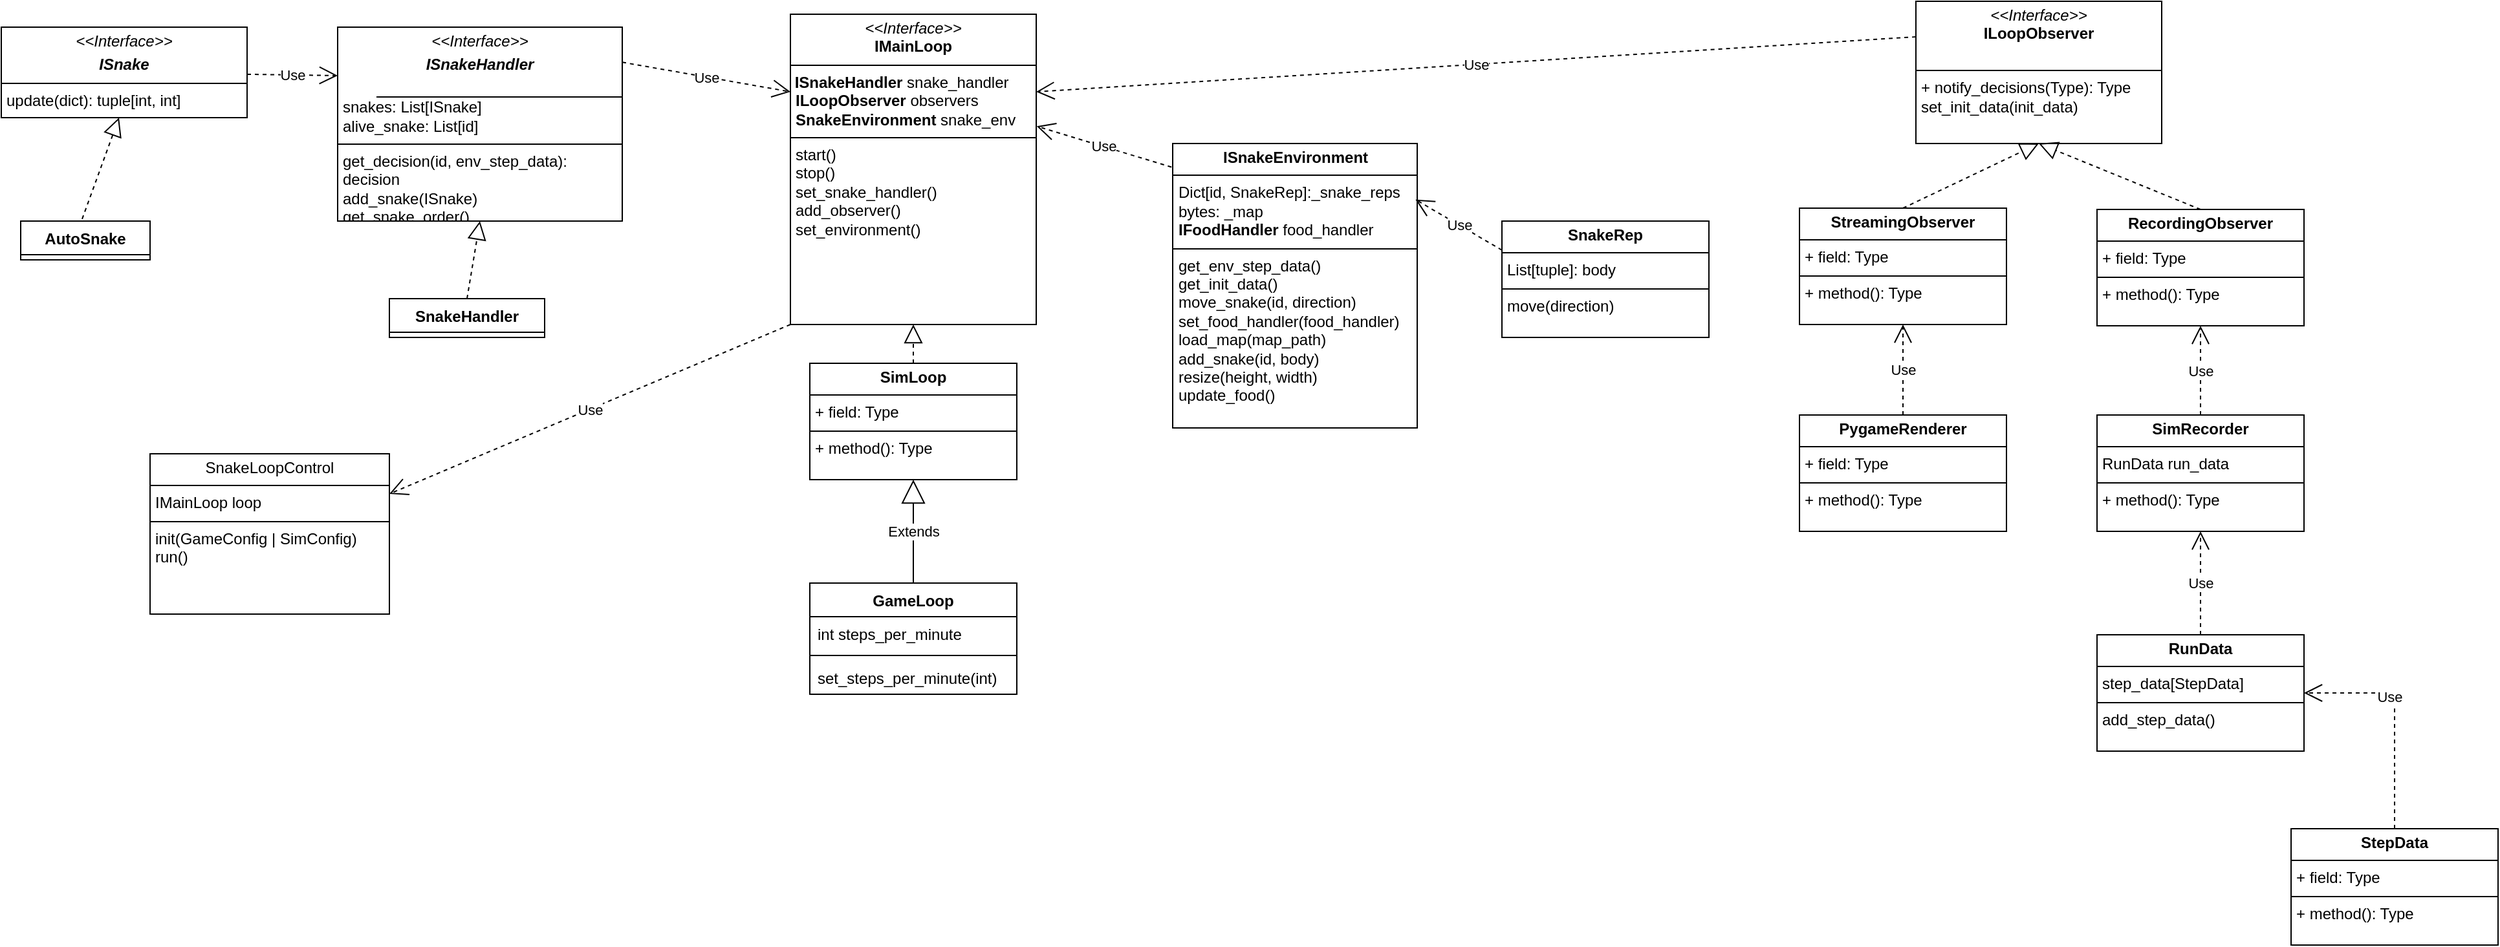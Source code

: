 <mxfile version="25.0.3">
  <diagram id="C5RBs43oDa-KdzZeNtuy" name="Page-1">
    <mxGraphModel dx="1195" dy="650" grid="1" gridSize="10" guides="1" tooltips="1" connect="1" arrows="1" fold="1" page="1" pageScale="1" pageWidth="827" pageHeight="1169" math="0" shadow="0">
      <root>
        <mxCell id="WIyWlLk6GJQsqaUBKTNV-0" />
        <mxCell id="WIyWlLk6GJQsqaUBKTNV-1" parent="WIyWlLk6GJQsqaUBKTNV-0" />
        <mxCell id="I0GCXpHEwzcu1ScY68n5-5" value="AutoSnake" style="swimlane;fontStyle=1;align=center;verticalAlign=top;childLayout=stackLayout;horizontal=1;startSize=26;horizontalStack=0;resizeParent=1;resizeParentMax=0;resizeLast=0;collapsible=1;marginBottom=0;whiteSpace=wrap;html=1;" parent="WIyWlLk6GJQsqaUBKTNV-1" vertex="1" collapsed="1">
          <mxGeometry x="105" y="190" width="100" height="30" as="geometry">
            <mxRectangle x="105" y="190" width="160" height="60" as="alternateBounds" />
          </mxGeometry>
        </mxCell>
        <mxCell id="I0GCXpHEwzcu1ScY68n5-7" value="" style="line;strokeWidth=1;fillColor=none;align=left;verticalAlign=middle;spacingTop=-1;spacingLeft=3;spacingRight=3;rotatable=0;labelPosition=right;points=[];portConstraint=eastwest;strokeColor=inherit;" parent="I0GCXpHEwzcu1ScY68n5-5" vertex="1">
          <mxGeometry y="26" width="160" height="8" as="geometry" />
        </mxCell>
        <mxCell id="I0GCXpHEwzcu1ScY68n5-8" value="update&lt;span style=&quot;background-color: initial;&quot;&gt;(dict): tuple[int, int&lt;/span&gt;&lt;span style=&quot;background-color: initial;&quot;&gt;]&lt;/span&gt;" style="text;strokeColor=none;fillColor=none;align=left;verticalAlign=top;spacingLeft=4;spacingRight=4;overflow=hidden;rotatable=0;points=[[0,0.5],[1,0.5]];portConstraint=eastwest;whiteSpace=wrap;html=1;" parent="I0GCXpHEwzcu1ScY68n5-5" vertex="1">
          <mxGeometry y="34" width="160" height="26" as="geometry" />
        </mxCell>
        <mxCell id="I0GCXpHEwzcu1ScY68n5-9" value="&lt;p style=&quot;margin:0px;margin-top:4px;text-align:center;&quot;&gt;&lt;i&gt;&amp;lt;&amp;lt;Interface&amp;gt;&amp;gt;&lt;/i&gt;&lt;/p&gt;&lt;p style=&quot;margin:0px;margin-top:4px;text-align:center;&quot;&gt;&lt;i&gt;&lt;b&gt;ISnake&lt;/b&gt;&lt;/i&gt;&lt;/p&gt;&lt;hr size=&quot;1&quot; style=&quot;border-style:solid;&quot;&gt;&lt;p style=&quot;margin:0px;margin-left:4px;&quot;&gt;update&lt;span style=&quot;background-color: initial;&quot;&gt;(dict): tuple[int, int&lt;/span&gt;&lt;span style=&quot;background-color: initial;&quot;&gt;]&lt;/span&gt;&lt;/p&gt;" style="verticalAlign=top;align=left;overflow=fill;html=1;whiteSpace=wrap;" parent="WIyWlLk6GJQsqaUBKTNV-1" vertex="1">
          <mxGeometry x="90" y="40" width="190" height="70" as="geometry" />
        </mxCell>
        <mxCell id="I0GCXpHEwzcu1ScY68n5-10" value="" style="endArrow=block;dashed=1;endFill=0;endSize=12;html=1;rounded=0;exitX=0.475;exitY=-0.053;exitDx=0;exitDy=0;exitPerimeter=0;entryX=0.479;entryY=1;entryDx=0;entryDy=0;entryPerimeter=0;" parent="WIyWlLk6GJQsqaUBKTNV-1" source="I0GCXpHEwzcu1ScY68n5-5" target="I0GCXpHEwzcu1ScY68n5-9" edge="1">
          <mxGeometry width="160" relative="1" as="geometry">
            <mxPoint x="260" y="230" as="sourcePoint" />
            <mxPoint x="420" y="230" as="targetPoint" />
            <Array as="points" />
          </mxGeometry>
        </mxCell>
        <mxCell id="I0GCXpHEwzcu1ScY68n5-11" value="SnakeHandler" style="swimlane;fontStyle=1;align=center;verticalAlign=top;childLayout=stackLayout;horizontal=1;startSize=26;horizontalStack=0;resizeParent=1;resizeParentMax=0;resizeLast=0;collapsible=1;marginBottom=0;whiteSpace=wrap;html=1;" parent="WIyWlLk6GJQsqaUBKTNV-1" vertex="1" collapsed="1">
          <mxGeometry x="390" y="250" width="120" height="30" as="geometry">
            <mxRectangle x="390" y="250" width="190" height="60" as="alternateBounds" />
          </mxGeometry>
        </mxCell>
        <mxCell id="I0GCXpHEwzcu1ScY68n5-12" value="List[ISnake]" style="text;strokeColor=none;fillColor=none;align=left;verticalAlign=top;spacingLeft=4;spacingRight=4;overflow=hidden;rotatable=0;points=[[0,0.5],[1,0.5]];portConstraint=eastwest;whiteSpace=wrap;html=1;" parent="I0GCXpHEwzcu1ScY68n5-11" vertex="1">
          <mxGeometry y="26" width="190" height="26" as="geometry" />
        </mxCell>
        <mxCell id="I0GCXpHEwzcu1ScY68n5-13" value="" style="line;strokeWidth=1;fillColor=none;align=left;verticalAlign=middle;spacingTop=-1;spacingLeft=3;spacingRight=3;rotatable=0;labelPosition=right;points=[];portConstraint=eastwest;strokeColor=inherit;" parent="I0GCXpHEwzcu1ScY68n5-11" vertex="1">
          <mxGeometry y="52" width="190" height="8" as="geometry" />
        </mxCell>
        <mxCell id="I0GCXpHEwzcu1ScY68n5-15" value="Use" style="endArrow=open;endSize=12;dashed=1;html=1;rounded=0;entryX=0;entryY=0.25;entryDx=0;entryDy=0;" parent="WIyWlLk6GJQsqaUBKTNV-1" source="I0GCXpHEwzcu1ScY68n5-9" target="I0GCXpHEwzcu1ScY68n5-20" edge="1">
          <mxGeometry width="160" relative="1" as="geometry">
            <mxPoint x="300" y="285" as="sourcePoint" />
            <mxPoint x="460" y="285" as="targetPoint" />
          </mxGeometry>
        </mxCell>
        <mxCell id="I0GCXpHEwzcu1ScY68n5-20" value="&lt;p style=&quot;margin:0px;margin-top:4px;text-align:center;&quot;&gt;&lt;i&gt;&amp;lt;&amp;lt;Interface&amp;gt;&amp;gt;&lt;/i&gt;&lt;br&gt;&lt;/p&gt;&lt;p style=&quot;margin:0px;margin-top:4px;text-align:center;&quot;&gt;&lt;i&gt;&lt;b&gt;ISnakeHandler&lt;/b&gt;&lt;/i&gt;&lt;/p&gt;&lt;p style=&quot;margin:0px;margin-top:4px;text-align:center;&quot;&gt;&lt;i&gt;&lt;b&gt;&lt;br&gt;&lt;/b&gt;&lt;/i&gt;&lt;/p&gt;&lt;p style=&quot;margin:0px;margin-left:4px;&quot;&gt;&lt;span style=&quot;background-color: initial;&quot;&gt;snakes: List[ISnake]&lt;/span&gt;&lt;/p&gt;&lt;p style=&quot;margin:0px;margin-left:4px;&quot;&gt;&lt;span style=&quot;background-color: initial;&quot;&gt;alive_snake: List[id]&lt;/span&gt;&lt;/p&gt;&lt;hr size=&quot;1&quot; style=&quot;border-style:solid;&quot;&gt;&lt;p style=&quot;margin:0px;margin-left:4px;&quot;&gt;&lt;span style=&quot;color: rgba(0, 0, 0, 0); font-family: monospace; font-size: 0px; text-wrap-mode: nowrap;&quot;&gt;%3CmxGraphModel%3E%3Croot%3E%3CmxCell%20id%3D%220%22%2F%3E%3CmxCell%20id%3D%221%22%20parent%3D%220%22%2F%3E%3CmxCell%20id%3D%222%22%20value%3D%22getDecisions()%3A%20dict%5Bid%2C%20decision%5D%22%20style%3D%22text%3BstrokeColor%3Dnone%3BfillColor%3Dnone%3Balign%3Dleft%3BverticalAlign%3Dtop%3BspacingLeft%3D4%3BspacingRight%3D4%3Boverflow%3Dhidden%3Brotatable%3D0%3Bpoints%3D%5B%5B0%2C0.5%5D%2C%5B1%2C0.5%5D%5D%3BportConstraint%3Deastwest%3BwhiteSpace%3Dwrap%3Bhtml%3D1%3B%22%20vertex%3D%221%22%20parent%3D%221%22%3E%3CmxGeometry%20x%3D%22390%22%20y%3D%22310%22%20width%3D%22190%22%20height%3D%2230%22%20as%3D%22geometry%22%2F%3E%3C%2FmxCell%3E%3C%2Froot%3E%3C%2FmxGraphModel%3E&lt;/span&gt;&lt;span style=&quot;color: rgba(0, 0, 0, 0); font-family: monospace; font-size: 0px; text-wrap-mode: nowrap; background-color: initial;&quot;&gt;%3CmxGraphModel%3E%3Croot%3E%3CmxCell%20id%3D%220%22%2F%3E%3CmxCell%20id%3D%221%22%20parent%3D%220%22%2F%3E%3CmxCell%20id%3D%222%22%20value%3D%22getDecisions()%3A%20dict%5Bid%2C%20decision%5D%22%20style%3D%22text%3BstrokeColor%3Dnone%3BfillColor%3Dnone%3Balign%3Dleft%3BverticalAlign%3Dtop%3BspacingLeft%3D4%3BspacingRight%3D4%3Boverflow%3Dhidden%3Brotatable%3D0%3Bpoints%3D%5B%5B0%2C0.5%5D%2C%5B1%2C0.5%5D%5D%3BportConstraint%3Deastwest%3BwhiteSpace%3Dwrap%3Bhtml%3D1%3B%22%20vertex%3D%221%22%20parent%3D%221%22%3E%3CmxGeometry%20x%3D%22390%22%20y%3D%22310%22%20width%3D%22190%22%20height%3D%2230%22%20as%3D%22geometry%22%2F%3E%3C%2FmxCell%3E%3C%2Froot%3E%3C%2FmxGraphModel%3E&lt;/span&gt;&lt;span style=&quot;background-color: initial;&quot;&gt;get_decision(id, env_step_data): decision&lt;/span&gt;&lt;/p&gt;&lt;p style=&quot;margin:0px;margin-left:4px;&quot;&gt;&lt;span style=&quot;background-color: initial;&quot;&gt;add_snake(ISnake)&lt;/span&gt;&lt;/p&gt;&lt;p style=&quot;margin:0px;margin-left:4px;&quot;&gt;&lt;span style=&quot;background-color: initial;&quot;&gt;get_snake_order()&lt;/span&gt;&lt;/p&gt;" style="verticalAlign=top;align=left;overflow=fill;html=1;whiteSpace=wrap;" parent="WIyWlLk6GJQsqaUBKTNV-1" vertex="1">
          <mxGeometry x="350" y="40" width="220" height="150" as="geometry" />
        </mxCell>
        <mxCell id="I0GCXpHEwzcu1ScY68n5-23" value="" style="line;strokeWidth=1;fillColor=none;align=left;verticalAlign=middle;spacingTop=-1;spacingLeft=3;spacingRight=3;rotatable=0;labelPosition=right;points=[];portConstraint=eastwest;strokeColor=inherit;" parent="WIyWlLk6GJQsqaUBKTNV-1" vertex="1">
          <mxGeometry x="380" y="90" width="190" height="8" as="geometry" />
        </mxCell>
        <mxCell id="I0GCXpHEwzcu1ScY68n5-21" value="" style="endArrow=block;dashed=1;endFill=0;endSize=12;html=1;rounded=0;entryX=0.5;entryY=1;entryDx=0;entryDy=0;exitX=0.5;exitY=0;exitDx=0;exitDy=0;" parent="WIyWlLk6GJQsqaUBKTNV-1" source="I0GCXpHEwzcu1ScY68n5-11" target="I0GCXpHEwzcu1ScY68n5-20" edge="1">
          <mxGeometry width="160" relative="1" as="geometry">
            <mxPoint x="480" y="250" as="sourcePoint" />
            <mxPoint x="640" y="250" as="targetPoint" />
          </mxGeometry>
        </mxCell>
        <mxCell id="I0GCXpHEwzcu1ScY68n5-25" value="&lt;p style=&quot;margin:0px;margin-top:4px;text-align:center;&quot;&gt;&lt;i&gt;&amp;lt;&amp;lt;Interface&amp;gt;&amp;gt;&lt;/i&gt;&lt;br&gt;&lt;b&gt;IMainLoop&lt;/b&gt;&lt;/p&gt;&lt;hr size=&quot;1&quot; style=&quot;border-style:solid;&quot;&gt;&lt;p style=&quot;margin: 4px 0px 0px;&quot;&gt;&lt;b style=&quot;&quot;&gt;&amp;nbsp;ISnakeHandler&lt;/b&gt;&lt;span style=&quot;background-color: initial;&quot;&gt;&amp;nbsp;snake_handler&lt;/span&gt;&lt;/p&gt;&lt;p style=&quot;margin: 0px 0px 0px 4px;&quot;&gt;&lt;b style=&quot;background-color: initial;&quot;&gt;ILoopObserver&lt;/b&gt;&amp;nbsp;observers&lt;/p&gt;&lt;p style=&quot;margin: 0px 0px 0px 4px;&quot;&gt;&lt;b&gt;SnakeEnvironment &lt;/b&gt;snake_env&lt;span style=&quot;background-color: initial;&quot;&gt;&amp;nbsp;&lt;/span&gt;&lt;/p&gt;&lt;hr size=&quot;1&quot; style=&quot;border-style: solid;&quot;&gt;&lt;p style=&quot;margin:0px;margin-left:4px;&quot;&gt;&lt;span style=&quot;background-color: initial;&quot;&gt;start()&lt;/span&gt;&lt;/p&gt;&lt;p style=&quot;margin:0px;margin-left:4px;&quot;&gt;&lt;span style=&quot;background-color: initial;&quot;&gt;stop()&lt;/span&gt;&lt;/p&gt;&lt;p style=&quot;margin:0px;margin-left:4px;&quot;&gt;set_snake_handler()&lt;/p&gt;&lt;p style=&quot;margin:0px;margin-left:4px;&quot;&gt;add_observer()&lt;/p&gt;&lt;p style=&quot;margin:0px;margin-left:4px;&quot;&gt;set_environment()&lt;/p&gt;" style="verticalAlign=top;align=left;overflow=fill;html=1;whiteSpace=wrap;" parent="WIyWlLk6GJQsqaUBKTNV-1" vertex="1">
          <mxGeometry x="700" y="30" width="190" height="240" as="geometry" />
        </mxCell>
        <mxCell id="I0GCXpHEwzcu1ScY68n5-26" value="Use" style="endArrow=open;endSize=12;dashed=1;html=1;rounded=0;exitX=1;exitY=0.181;exitDx=0;exitDy=0;exitPerimeter=0;entryX=0;entryY=0.25;entryDx=0;entryDy=0;" parent="WIyWlLk6GJQsqaUBKTNV-1" source="I0GCXpHEwzcu1ScY68n5-20" target="I0GCXpHEwzcu1ScY68n5-25" edge="1">
          <mxGeometry width="160" relative="1" as="geometry">
            <mxPoint x="610" y="100" as="sourcePoint" />
            <mxPoint x="670" y="90" as="targetPoint" />
          </mxGeometry>
        </mxCell>
        <mxCell id="I0GCXpHEwzcu1ScY68n5-41" value="GameLoop" style="swimlane;fontStyle=1;align=center;verticalAlign=top;childLayout=stackLayout;horizontal=1;startSize=26;horizontalStack=0;resizeParent=1;resizeParentMax=0;resizeLast=0;collapsible=1;marginBottom=0;whiteSpace=wrap;html=1;" parent="WIyWlLk6GJQsqaUBKTNV-1" vertex="1">
          <mxGeometry x="715" y="470" width="160" height="86" as="geometry">
            <mxRectangle x="970" y="230" width="100" height="30" as="alternateBounds" />
          </mxGeometry>
        </mxCell>
        <mxCell id="I0GCXpHEwzcu1ScY68n5-42" value="int steps_per_minute" style="text;strokeColor=none;fillColor=none;align=left;verticalAlign=top;spacingLeft=4;spacingRight=4;overflow=hidden;rotatable=0;points=[[0,0.5],[1,0.5]];portConstraint=eastwest;whiteSpace=wrap;html=1;" parent="I0GCXpHEwzcu1ScY68n5-41" vertex="1">
          <mxGeometry y="26" width="160" height="26" as="geometry" />
        </mxCell>
        <mxCell id="I0GCXpHEwzcu1ScY68n5-43" value="" style="line;strokeWidth=1;fillColor=none;align=left;verticalAlign=middle;spacingTop=-1;spacingLeft=3;spacingRight=3;rotatable=0;labelPosition=right;points=[];portConstraint=eastwest;strokeColor=inherit;" parent="I0GCXpHEwzcu1ScY68n5-41" vertex="1">
          <mxGeometry y="52" width="160" height="8" as="geometry" />
        </mxCell>
        <mxCell id="I0GCXpHEwzcu1ScY68n5-44" value="set_steps_per_minute(int)" style="text;strokeColor=none;fillColor=none;align=left;verticalAlign=top;spacingLeft=4;spacingRight=4;overflow=hidden;rotatable=0;points=[[0,0.5],[1,0.5]];portConstraint=eastwest;whiteSpace=wrap;html=1;" parent="I0GCXpHEwzcu1ScY68n5-41" vertex="1">
          <mxGeometry y="60" width="160" height="26" as="geometry" />
        </mxCell>
        <mxCell id="I0GCXpHEwzcu1ScY68n5-49" value="&lt;p style=&quot;margin:0px;margin-top:4px;text-align:center;&quot;&gt;&lt;i&gt;&amp;lt;&amp;lt;Interface&amp;gt;&amp;gt;&lt;/i&gt;&lt;br&gt;&lt;b&gt;ILoopObserver&lt;/b&gt;&lt;/p&gt;&lt;br&gt;&lt;hr size=&quot;1&quot; style=&quot;border-style:solid;&quot;&gt;&lt;p style=&quot;margin:0px;margin-left:4px;&quot;&gt;+ notify_decisions(Type): Type&lt;br&gt;&lt;/p&gt;&lt;p style=&quot;margin:0px;margin-left:4px;&quot;&gt;set_init_data(init_data)&lt;/p&gt;" style="verticalAlign=top;align=left;overflow=fill;html=1;whiteSpace=wrap;" parent="WIyWlLk6GJQsqaUBKTNV-1" vertex="1">
          <mxGeometry x="1570" y="20" width="190" height="110" as="geometry" />
        </mxCell>
        <mxCell id="I0GCXpHEwzcu1ScY68n5-50" value="Use" style="endArrow=open;endSize=12;dashed=1;html=1;rounded=0;exitX=0;exitY=0.25;exitDx=0;exitDy=0;entryX=1;entryY=0.25;entryDx=0;entryDy=0;" parent="WIyWlLk6GJQsqaUBKTNV-1" source="I0GCXpHEwzcu1ScY68n5-49" target="I0GCXpHEwzcu1ScY68n5-25" edge="1">
          <mxGeometry width="160" relative="1" as="geometry">
            <mxPoint x="950" y="60" as="sourcePoint" />
            <mxPoint x="1000" y="110" as="targetPoint" />
          </mxGeometry>
        </mxCell>
        <mxCell id="I0GCXpHEwzcu1ScY68n5-51" value="&lt;p style=&quot;margin:0px;margin-top:4px;text-align:center;&quot;&gt;&lt;b&gt;StreamingObserver&lt;/b&gt;&lt;/p&gt;&lt;hr size=&quot;1&quot; style=&quot;border-style:solid;&quot;&gt;&lt;p style=&quot;margin:0px;margin-left:4px;&quot;&gt;+ field: Type&lt;/p&gt;&lt;hr size=&quot;1&quot; style=&quot;border-style:solid;&quot;&gt;&lt;p style=&quot;margin:0px;margin-left:4px;&quot;&gt;+ method(): Type&lt;/p&gt;" style="verticalAlign=top;align=left;overflow=fill;html=1;whiteSpace=wrap;" parent="WIyWlLk6GJQsqaUBKTNV-1" vertex="1">
          <mxGeometry x="1480" y="180" width="160" height="90" as="geometry" />
        </mxCell>
        <mxCell id="I0GCXpHEwzcu1ScY68n5-52" value="&lt;p style=&quot;margin:0px;margin-top:4px;text-align:center;&quot;&gt;&lt;b&gt;RecordingObserver&lt;/b&gt;&lt;/p&gt;&lt;hr size=&quot;1&quot; style=&quot;border-style:solid;&quot;&gt;&lt;p style=&quot;margin:0px;margin-left:4px;&quot;&gt;+ field: Type&lt;/p&gt;&lt;hr size=&quot;1&quot; style=&quot;border-style:solid;&quot;&gt;&lt;p style=&quot;margin:0px;margin-left:4px;&quot;&gt;+ method(): Type&lt;/p&gt;" style="verticalAlign=top;align=left;overflow=fill;html=1;whiteSpace=wrap;" parent="WIyWlLk6GJQsqaUBKTNV-1" vertex="1">
          <mxGeometry x="1710" y="181" width="160" height="90" as="geometry" />
        </mxCell>
        <mxCell id="I0GCXpHEwzcu1ScY68n5-53" value="&lt;p style=&quot;margin:0px;margin-top:4px;text-align:center;&quot;&gt;&lt;b&gt;SimRecorder&lt;/b&gt;&lt;/p&gt;&lt;hr size=&quot;1&quot; style=&quot;border-style:solid;&quot;&gt;&lt;p style=&quot;margin:0px;margin-left:4px;&quot;&gt;RunData run_data&lt;/p&gt;&lt;hr size=&quot;1&quot; style=&quot;border-style:solid;&quot;&gt;&lt;p style=&quot;margin:0px;margin-left:4px;&quot;&gt;+ method(): Type&lt;/p&gt;" style="verticalAlign=top;align=left;overflow=fill;html=1;whiteSpace=wrap;" parent="WIyWlLk6GJQsqaUBKTNV-1" vertex="1">
          <mxGeometry x="1710" y="340" width="160" height="90" as="geometry" />
        </mxCell>
        <mxCell id="I0GCXpHEwzcu1ScY68n5-54" value="&lt;p style=&quot;margin:0px;margin-top:4px;text-align:center;&quot;&gt;&lt;b&gt;PygameRenderer&lt;/b&gt;&lt;/p&gt;&lt;hr size=&quot;1&quot; style=&quot;border-style:solid;&quot;&gt;&lt;p style=&quot;margin:0px;margin-left:4px;&quot;&gt;+ field: Type&lt;/p&gt;&lt;hr size=&quot;1&quot; style=&quot;border-style:solid;&quot;&gt;&lt;p style=&quot;margin:0px;margin-left:4px;&quot;&gt;+ method(): Type&lt;/p&gt;" style="verticalAlign=top;align=left;overflow=fill;html=1;whiteSpace=wrap;" parent="WIyWlLk6GJQsqaUBKTNV-1" vertex="1">
          <mxGeometry x="1480" y="340" width="160" height="90" as="geometry" />
        </mxCell>
        <mxCell id="I0GCXpHEwzcu1ScY68n5-55" value="" style="endArrow=block;dashed=1;endFill=0;endSize=12;html=1;rounded=0;entryX=0.5;entryY=1;entryDx=0;entryDy=0;exitX=0.5;exitY=0;exitDx=0;exitDy=0;" parent="WIyWlLk6GJQsqaUBKTNV-1" source="I0GCXpHEwzcu1ScY68n5-51" target="I0GCXpHEwzcu1ScY68n5-49" edge="1">
          <mxGeometry width="160" relative="1" as="geometry">
            <mxPoint x="1190" y="450" as="sourcePoint" />
            <mxPoint x="1350" y="450" as="targetPoint" />
          </mxGeometry>
        </mxCell>
        <mxCell id="I0GCXpHEwzcu1ScY68n5-56" value="" style="endArrow=block;dashed=1;endFill=0;endSize=12;html=1;rounded=0;entryX=0.5;entryY=1;entryDx=0;entryDy=0;exitX=0.5;exitY=0;exitDx=0;exitDy=0;" parent="WIyWlLk6GJQsqaUBKTNV-1" source="I0GCXpHEwzcu1ScY68n5-52" target="I0GCXpHEwzcu1ScY68n5-49" edge="1">
          <mxGeometry width="160" relative="1" as="geometry">
            <mxPoint x="1190" y="450" as="sourcePoint" />
            <mxPoint x="1350" y="450" as="targetPoint" />
          </mxGeometry>
        </mxCell>
        <mxCell id="I0GCXpHEwzcu1ScY68n5-57" value="Use" style="endArrow=open;endSize=12;dashed=1;html=1;rounded=0;entryX=0.5;entryY=1;entryDx=0;entryDy=0;exitX=0.5;exitY=0;exitDx=0;exitDy=0;" parent="WIyWlLk6GJQsqaUBKTNV-1" source="I0GCXpHEwzcu1ScY68n5-54" target="I0GCXpHEwzcu1ScY68n5-51" edge="1">
          <mxGeometry width="160" relative="1" as="geometry">
            <mxPoint x="1190" y="450" as="sourcePoint" />
            <mxPoint x="1350" y="450" as="targetPoint" />
          </mxGeometry>
        </mxCell>
        <mxCell id="I0GCXpHEwzcu1ScY68n5-58" value="Use" style="endArrow=open;endSize=12;dashed=1;html=1;rounded=0;entryX=0.5;entryY=1;entryDx=0;entryDy=0;exitX=0.5;exitY=0;exitDx=0;exitDy=0;" parent="WIyWlLk6GJQsqaUBKTNV-1" source="I0GCXpHEwzcu1ScY68n5-53" target="I0GCXpHEwzcu1ScY68n5-52" edge="1">
          <mxGeometry width="160" relative="1" as="geometry">
            <mxPoint x="1190" y="450" as="sourcePoint" />
            <mxPoint x="1350" y="450" as="targetPoint" />
          </mxGeometry>
        </mxCell>
        <mxCell id="I0GCXpHEwzcu1ScY68n5-59" value="&lt;p style=&quot;margin:0px;margin-top:4px;text-align:center;&quot;&gt;SnakeLoopControl&lt;/p&gt;&lt;hr size=&quot;1&quot; style=&quot;border-style:solid;&quot;&gt;&lt;p style=&quot;margin:0px;margin-left:4px;&quot;&gt;IMainLoop loop&lt;/p&gt;&lt;hr size=&quot;1&quot; style=&quot;border-style:solid;&quot;&gt;&lt;p style=&quot;margin:0px;margin-left:4px;&quot;&gt;&lt;span style=&quot;background-color: initial;&quot;&gt;init(GameConfig | SimConfig)&lt;/span&gt;&lt;/p&gt;&lt;p style=&quot;margin:0px;margin-left:4px;&quot;&gt;run()&lt;/p&gt;" style="verticalAlign=top;align=left;overflow=fill;html=1;whiteSpace=wrap;" parent="WIyWlLk6GJQsqaUBKTNV-1" vertex="1">
          <mxGeometry x="205" y="370" width="185" height="124" as="geometry" />
        </mxCell>
        <mxCell id="a78DGkxKJi8IfJ7WN0z9-0" value="Use" style="endArrow=open;endSize=12;dashed=1;html=1;rounded=0;exitX=0;exitY=1;exitDx=0;exitDy=0;entryX=1;entryY=0.25;entryDx=0;entryDy=0;" parent="WIyWlLk6GJQsqaUBKTNV-1" source="I0GCXpHEwzcu1ScY68n5-25" target="I0GCXpHEwzcu1ScY68n5-59" edge="1">
          <mxGeometry width="160" relative="1" as="geometry">
            <mxPoint x="650" y="400" as="sourcePoint" />
            <mxPoint x="810" y="400" as="targetPoint" />
          </mxGeometry>
        </mxCell>
        <mxCell id="a78DGkxKJi8IfJ7WN0z9-1" value="&lt;p style=&quot;margin:0px;margin-top:4px;text-align:center;&quot;&gt;&lt;b&gt;RunData&lt;/b&gt;&lt;/p&gt;&lt;hr size=&quot;1&quot; style=&quot;border-style:solid;&quot;&gt;&lt;p style=&quot;margin:0px;margin-left:4px;&quot;&gt;step_data[StepData]&lt;/p&gt;&lt;hr size=&quot;1&quot; style=&quot;border-style:solid;&quot;&gt;&lt;p style=&quot;margin:0px;margin-left:4px;&quot;&gt;add_step_data()&lt;/p&gt;" style="verticalAlign=top;align=left;overflow=fill;html=1;whiteSpace=wrap;" parent="WIyWlLk6GJQsqaUBKTNV-1" vertex="1">
          <mxGeometry x="1710" y="510" width="160" height="90" as="geometry" />
        </mxCell>
        <mxCell id="a78DGkxKJi8IfJ7WN0z9-2" value="&lt;p style=&quot;margin:0px;margin-top:4px;text-align:center;&quot;&gt;&lt;b&gt;StepData&lt;/b&gt;&lt;/p&gt;&lt;hr size=&quot;1&quot; style=&quot;border-style:solid;&quot;&gt;&lt;p style=&quot;margin:0px;margin-left:4px;&quot;&gt;+ field: Type&lt;/p&gt;&lt;hr size=&quot;1&quot; style=&quot;border-style:solid;&quot;&gt;&lt;p style=&quot;margin:0px;margin-left:4px;&quot;&gt;+ method(): Type&lt;/p&gt;" style="verticalAlign=top;align=left;overflow=fill;html=1;whiteSpace=wrap;" parent="WIyWlLk6GJQsqaUBKTNV-1" vertex="1">
          <mxGeometry x="1860" y="660" width="160" height="90" as="geometry" />
        </mxCell>
        <mxCell id="a78DGkxKJi8IfJ7WN0z9-3" value="Use" style="endArrow=open;endSize=12;dashed=1;html=1;rounded=0;entryX=1;entryY=0.5;entryDx=0;entryDy=0;exitX=0.5;exitY=0;exitDx=0;exitDy=0;" parent="WIyWlLk6GJQsqaUBKTNV-1" source="a78DGkxKJi8IfJ7WN0z9-2" target="a78DGkxKJi8IfJ7WN0z9-1" edge="1">
          <mxGeometry x="0.173" y="4" width="160" relative="1" as="geometry">
            <mxPoint x="1900" y="645" as="sourcePoint" />
            <mxPoint x="1980" y="540" as="targetPoint" />
            <Array as="points">
              <mxPoint x="1940" y="555" />
            </Array>
            <mxPoint as="offset" />
          </mxGeometry>
        </mxCell>
        <mxCell id="a78DGkxKJi8IfJ7WN0z9-4" value="Use" style="endArrow=open;endSize=12;dashed=1;html=1;rounded=0;entryX=0.5;entryY=1;entryDx=0;entryDy=0;exitX=0.5;exitY=0;exitDx=0;exitDy=0;" parent="WIyWlLk6GJQsqaUBKTNV-1" source="a78DGkxKJi8IfJ7WN0z9-1" target="I0GCXpHEwzcu1ScY68n5-53" edge="1">
          <mxGeometry width="160" relative="1" as="geometry">
            <mxPoint x="1480" y="480" as="sourcePoint" />
            <mxPoint x="1640" y="480" as="targetPoint" />
          </mxGeometry>
        </mxCell>
        <mxCell id="a78DGkxKJi8IfJ7WN0z9-5" value="&lt;p style=&quot;margin:0px;margin-top:4px;text-align:center;&quot;&gt;&lt;b&gt;Sim&lt;/b&gt;&lt;b style=&quot;background-color: initial;&quot;&gt;Loop&lt;/b&gt;&lt;/p&gt;&lt;hr size=&quot;1&quot; style=&quot;border-style:solid;&quot;&gt;&lt;p style=&quot;margin:0px;margin-left:4px;&quot;&gt;+ field: Type&lt;/p&gt;&lt;hr size=&quot;1&quot; style=&quot;border-style:solid;&quot;&gt;&lt;p style=&quot;margin:0px;margin-left:4px;&quot;&gt;+ method(): Type&lt;/p&gt;" style="verticalAlign=top;align=left;overflow=fill;html=1;whiteSpace=wrap;" parent="WIyWlLk6GJQsqaUBKTNV-1" vertex="1">
          <mxGeometry x="715" y="300" width="160" height="90" as="geometry" />
        </mxCell>
        <mxCell id="a78DGkxKJi8IfJ7WN0z9-6" value="Extends" style="endArrow=block;endSize=16;endFill=0;html=1;rounded=0;exitX=0.5;exitY=0;exitDx=0;exitDy=0;entryX=0.5;entryY=1;entryDx=0;entryDy=0;" parent="WIyWlLk6GJQsqaUBKTNV-1" source="I0GCXpHEwzcu1ScY68n5-41" target="a78DGkxKJi8IfJ7WN0z9-5" edge="1">
          <mxGeometry width="160" relative="1" as="geometry">
            <mxPoint x="660" y="280" as="sourcePoint" />
            <mxPoint x="820" y="280" as="targetPoint" />
          </mxGeometry>
        </mxCell>
        <mxCell id="a78DGkxKJi8IfJ7WN0z9-7" value="" style="endArrow=block;dashed=1;endFill=0;endSize=12;html=1;rounded=0;entryX=0.5;entryY=1;entryDx=0;entryDy=0;exitX=0.5;exitY=0;exitDx=0;exitDy=0;" parent="WIyWlLk6GJQsqaUBKTNV-1" source="a78DGkxKJi8IfJ7WN0z9-5" target="I0GCXpHEwzcu1ScY68n5-25" edge="1">
          <mxGeometry width="160" relative="1" as="geometry">
            <mxPoint x="660" y="280" as="sourcePoint" />
            <mxPoint x="820" y="280" as="targetPoint" />
          </mxGeometry>
        </mxCell>
        <mxCell id="B9DFInRm1YpA9jyWy3Q3-0" value="&lt;p style=&quot;margin:0px;margin-top:4px;text-align:center;&quot;&gt;&lt;b&gt;ISnakeEnvironment&lt;/b&gt;&lt;/p&gt;&lt;hr size=&quot;1&quot; style=&quot;border-style:solid;&quot;&gt;&lt;p style=&quot;margin:0px;margin-left:4px;&quot;&gt;Dict[id, SnakeRep]:_snake_reps&lt;/p&gt;&lt;p style=&quot;margin:0px;margin-left:4px;&quot;&gt;bytes: _map&lt;/p&gt;&lt;p style=&quot;margin:0px;margin-left:4px;&quot;&gt;&lt;b&gt;IFoodHandler&amp;nbsp;&lt;/b&gt;food_handler&amp;nbsp;&lt;/p&gt;&lt;hr size=&quot;1&quot; style=&quot;border-style:solid;&quot;&gt;&lt;p style=&quot;margin:0px;margin-left:4px;&quot;&gt;get_env_step_data()&lt;/p&gt;&lt;p style=&quot;margin:0px;margin-left:4px;&quot;&gt;get_init_data()&lt;/p&gt;&lt;p style=&quot;margin:0px;margin-left:4px;&quot;&gt;move_snake(id, direction)&lt;/p&gt;&lt;p style=&quot;margin:0px;margin-left:4px;&quot;&gt;set_food_handler(food_handler)&lt;/p&gt;&lt;p style=&quot;margin:0px;margin-left:4px;&quot;&gt;load_map(map_path)&lt;/p&gt;&lt;p style=&quot;margin:0px;margin-left:4px;&quot;&gt;add_snake(id, body)&lt;/p&gt;&lt;p style=&quot;margin:0px;margin-left:4px;&quot;&gt;resize(height, width)&lt;/p&gt;&lt;p style=&quot;margin:0px;margin-left:4px;&quot;&gt;update_food()&lt;/p&gt;" style="verticalAlign=top;align=left;overflow=fill;html=1;whiteSpace=wrap;" vertex="1" parent="WIyWlLk6GJQsqaUBKTNV-1">
          <mxGeometry x="995.5" y="130" width="189" height="220" as="geometry" />
        </mxCell>
        <mxCell id="B9DFInRm1YpA9jyWy3Q3-1" value="&lt;p style=&quot;margin:0px;margin-top:4px;text-align:center;&quot;&gt;&lt;b&gt;SnakeRep&lt;/b&gt;&lt;/p&gt;&lt;hr size=&quot;1&quot; style=&quot;border-style:solid;&quot;&gt;&lt;p style=&quot;margin:0px;margin-left:4px;&quot;&gt;List[tuple]: body&lt;/p&gt;&lt;hr size=&quot;1&quot; style=&quot;border-style:solid;&quot;&gt;&lt;p style=&quot;margin:0px;margin-left:4px;&quot;&gt;move(direction)&lt;/p&gt;" style="verticalAlign=top;align=left;overflow=fill;html=1;whiteSpace=wrap;" vertex="1" parent="WIyWlLk6GJQsqaUBKTNV-1">
          <mxGeometry x="1250" y="190" width="160" height="90" as="geometry" />
        </mxCell>
        <mxCell id="B9DFInRm1YpA9jyWy3Q3-2" value="Use" style="endArrow=open;endSize=12;dashed=1;html=1;rounded=0;exitX=0;exitY=0.25;exitDx=0;exitDy=0;entryX=0.993;entryY=0.197;entryDx=0;entryDy=0;entryPerimeter=0;" edge="1" parent="WIyWlLk6GJQsqaUBKTNV-1" source="B9DFInRm1YpA9jyWy3Q3-1" target="B9DFInRm1YpA9jyWy3Q3-0">
          <mxGeometry width="160" relative="1" as="geometry">
            <mxPoint x="1160" y="340" as="sourcePoint" />
            <mxPoint x="1170" y="170" as="targetPoint" />
          </mxGeometry>
        </mxCell>
        <mxCell id="B9DFInRm1YpA9jyWy3Q3-3" value="Use" style="endArrow=open;endSize=12;dashed=1;html=1;rounded=0;exitX=-0.005;exitY=0.083;exitDx=0;exitDy=0;exitPerimeter=0;entryX=1.002;entryY=0.361;entryDx=0;entryDy=0;entryPerimeter=0;" edge="1" parent="WIyWlLk6GJQsqaUBKTNV-1" source="B9DFInRm1YpA9jyWy3Q3-0" target="I0GCXpHEwzcu1ScY68n5-25">
          <mxGeometry width="160" relative="1" as="geometry">
            <mxPoint x="890" y="250" as="sourcePoint" />
            <mxPoint x="1060" y="110" as="targetPoint" />
          </mxGeometry>
        </mxCell>
      </root>
    </mxGraphModel>
  </diagram>
</mxfile>
